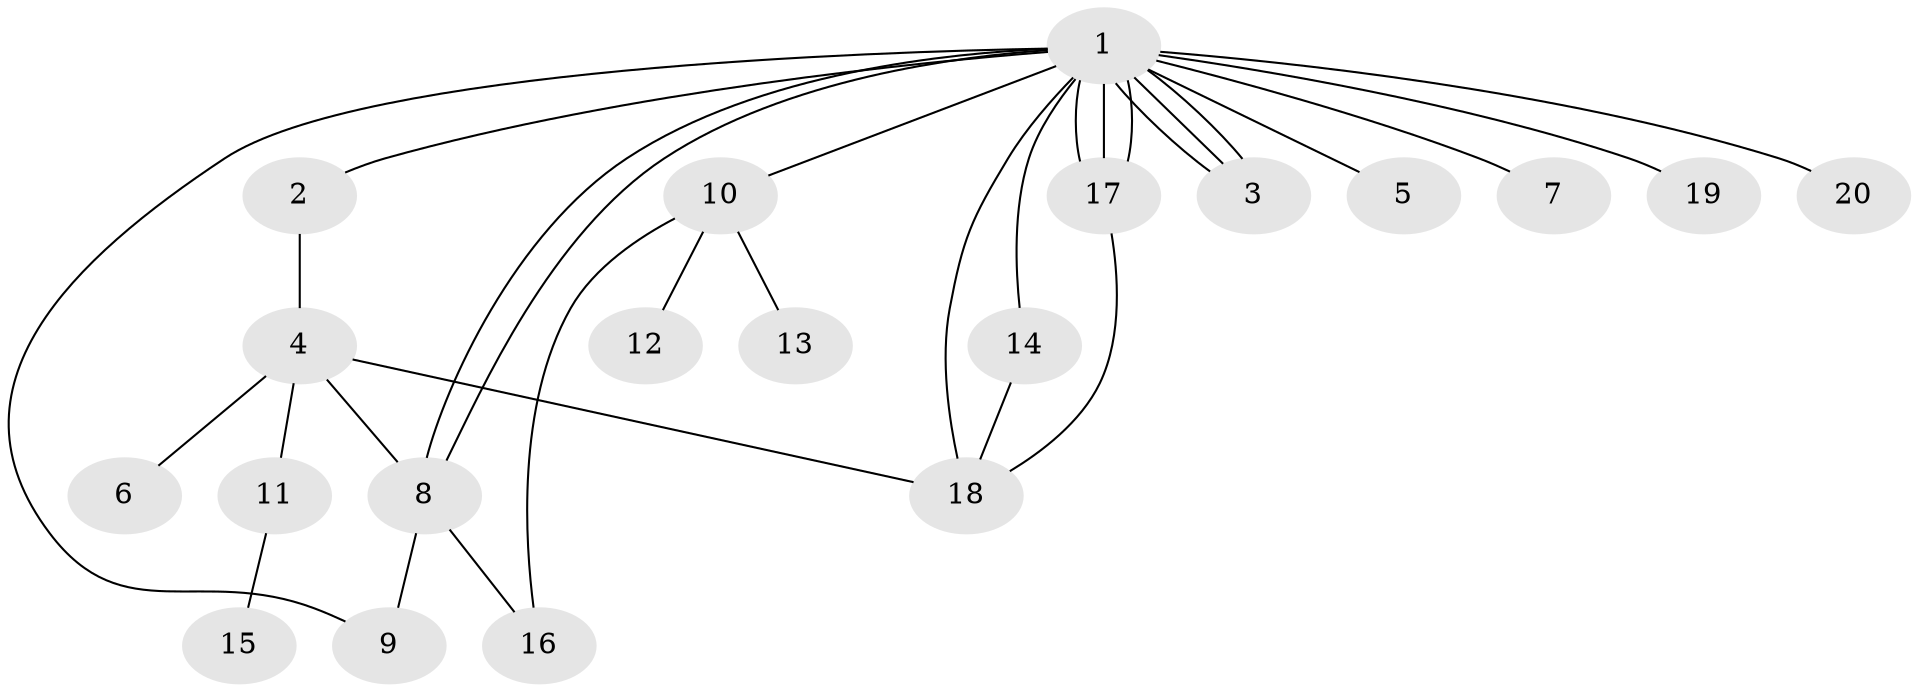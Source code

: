 // Generated by graph-tools (version 1.1) at 2025/46/02/15/25 05:46:28]
// undirected, 20 vertices, 30 edges
graph export_dot {
graph [start="1"]
  node [color=gray90,style=filled];
  1;
  2;
  3;
  4;
  5;
  6;
  7;
  8;
  9;
  10;
  11;
  12;
  13;
  14;
  15;
  16;
  17;
  18;
  19;
  20;
  1 -- 2;
  1 -- 3;
  1 -- 3;
  1 -- 3;
  1 -- 5;
  1 -- 7;
  1 -- 8;
  1 -- 8;
  1 -- 9;
  1 -- 10;
  1 -- 14;
  1 -- 17;
  1 -- 17;
  1 -- 17;
  1 -- 18;
  1 -- 19;
  1 -- 20;
  2 -- 4;
  4 -- 6;
  4 -- 8;
  4 -- 11;
  4 -- 18;
  8 -- 9;
  8 -- 16;
  10 -- 12;
  10 -- 13;
  10 -- 16;
  11 -- 15;
  14 -- 18;
  17 -- 18;
}
